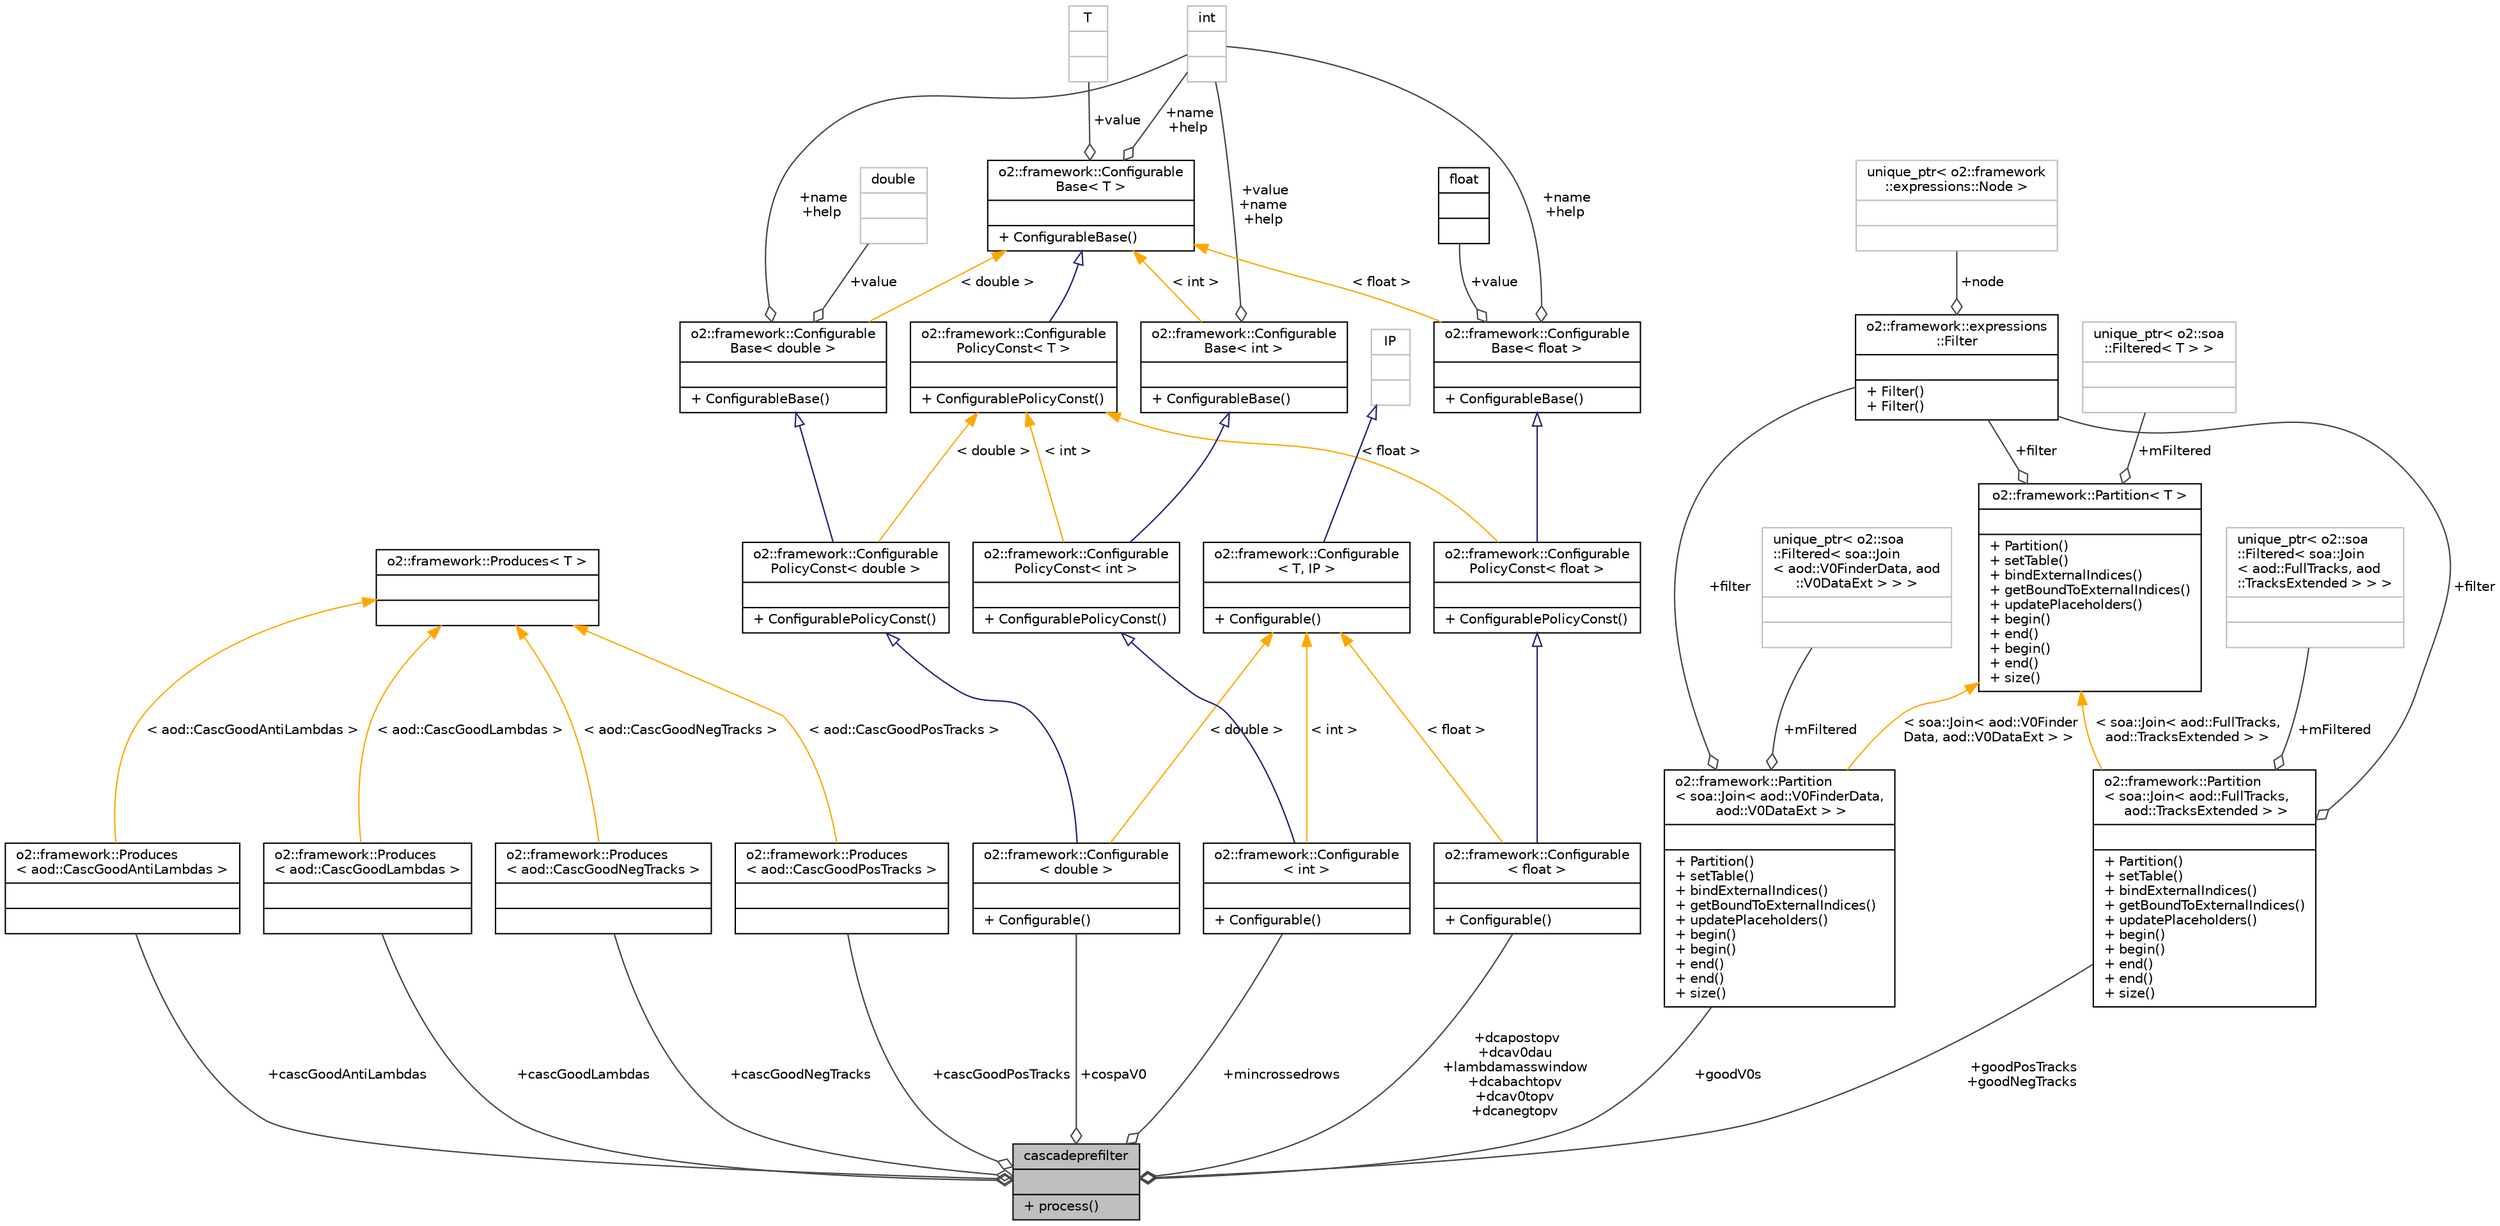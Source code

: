 digraph "cascadeprefilter"
{
 // INTERACTIVE_SVG=YES
  bgcolor="transparent";
  edge [fontname="Helvetica",fontsize="10",labelfontname="Helvetica",labelfontsize="10"];
  node [fontname="Helvetica",fontsize="10",shape=record];
  Node1 [label="{cascadeprefilter\n||+ process()\l}",height=0.2,width=0.4,color="black", fillcolor="grey75", style="filled", fontcolor="black"];
  Node2 -> Node1 [color="grey25",fontsize="10",style="solid",label=" +cascGoodAntiLambdas" ,arrowhead="odiamond",fontname="Helvetica"];
  Node2 [label="{o2::framework::Produces\l\< aod::CascGoodAntiLambdas \>\n||}",height=0.2,width=0.4,color="black",URL="$d6/d86/structo2_1_1framework_1_1Produces.html"];
  Node3 -> Node2 [dir="back",color="orange",fontsize="10",style="solid",label=" \< aod::CascGoodAntiLambdas \>" ,fontname="Helvetica"];
  Node3 [label="{o2::framework::Produces\< T \>\n||}",height=0.2,width=0.4,color="black",URL="$d6/d86/structo2_1_1framework_1_1Produces.html"];
  Node4 -> Node1 [color="grey25",fontsize="10",style="solid",label=" +cospaV0" ,arrowhead="odiamond",fontname="Helvetica"];
  Node4 [label="{o2::framework::Configurable\l\< double \>\n||+ Configurable()\l}",height=0.2,width=0.4,color="black",URL="$d8/d71/structo2_1_1framework_1_1Configurable.html"];
  Node5 -> Node4 [dir="back",color="midnightblue",fontsize="10",style="solid",arrowtail="onormal",fontname="Helvetica"];
  Node5 [label="{o2::framework::Configurable\lPolicyConst\< double \>\n||+ ConfigurablePolicyConst()\l}",height=0.2,width=0.4,color="black",URL="$da/def/structo2_1_1framework_1_1ConfigurablePolicyConst.html"];
  Node6 -> Node5 [dir="back",color="midnightblue",fontsize="10",style="solid",arrowtail="onormal",fontname="Helvetica"];
  Node6 [label="{o2::framework::Configurable\lBase\< double \>\n||+ ConfigurableBase()\l}",height=0.2,width=0.4,color="black",URL="$da/d2f/structo2_1_1framework_1_1ConfigurableBase.html"];
  Node7 -> Node6 [color="grey25",fontsize="10",style="solid",label=" +value" ,arrowhead="odiamond",fontname="Helvetica"];
  Node7 [label="{double\n||}",height=0.2,width=0.4,color="grey75"];
  Node8 -> Node6 [color="grey25",fontsize="10",style="solid",label=" +name\n+help" ,arrowhead="odiamond",fontname="Helvetica"];
  Node8 [label="{int\n||}",height=0.2,width=0.4,color="grey75"];
  Node9 -> Node6 [dir="back",color="orange",fontsize="10",style="solid",label=" \< double \>" ,fontname="Helvetica"];
  Node9 [label="{o2::framework::Configurable\lBase\< T \>\n||+ ConfigurableBase()\l}",height=0.2,width=0.4,color="black",URL="$da/d2f/structo2_1_1framework_1_1ConfigurableBase.html"];
  Node8 -> Node9 [color="grey25",fontsize="10",style="solid",label=" +name\n+help" ,arrowhead="odiamond",fontname="Helvetica"];
  Node10 -> Node9 [color="grey25",fontsize="10",style="solid",label=" +value" ,arrowhead="odiamond",fontname="Helvetica"];
  Node10 [label="{T\n||}",height=0.2,width=0.4,color="grey75"];
  Node11 -> Node5 [dir="back",color="orange",fontsize="10",style="solid",label=" \< double \>" ,fontname="Helvetica"];
  Node11 [label="{o2::framework::Configurable\lPolicyConst\< T \>\n||+ ConfigurablePolicyConst()\l}",height=0.2,width=0.4,color="black",URL="$da/def/structo2_1_1framework_1_1ConfigurablePolicyConst.html"];
  Node9 -> Node11 [dir="back",color="midnightblue",fontsize="10",style="solid",arrowtail="onormal",fontname="Helvetica"];
  Node12 -> Node4 [dir="back",color="orange",fontsize="10",style="solid",label=" \< double \>" ,fontname="Helvetica"];
  Node12 [label="{o2::framework::Configurable\l\< T, IP \>\n||+ Configurable()\l}",height=0.2,width=0.4,color="black",URL="$d8/d71/structo2_1_1framework_1_1Configurable.html"];
  Node13 -> Node12 [dir="back",color="midnightblue",fontsize="10",style="solid",arrowtail="onormal",fontname="Helvetica"];
  Node13 [label="{IP\n||}",height=0.2,width=0.4,color="grey75"];
  Node14 -> Node1 [color="grey25",fontsize="10",style="solid",label=" +mincrossedrows" ,arrowhead="odiamond",fontname="Helvetica"];
  Node14 [label="{o2::framework::Configurable\l\< int \>\n||+ Configurable()\l}",height=0.2,width=0.4,color="black",URL="$d8/d71/structo2_1_1framework_1_1Configurable.html"];
  Node15 -> Node14 [dir="back",color="midnightblue",fontsize="10",style="solid",arrowtail="onormal",fontname="Helvetica"];
  Node15 [label="{o2::framework::Configurable\lPolicyConst\< int \>\n||+ ConfigurablePolicyConst()\l}",height=0.2,width=0.4,color="black",URL="$da/def/structo2_1_1framework_1_1ConfigurablePolicyConst.html"];
  Node16 -> Node15 [dir="back",color="midnightblue",fontsize="10",style="solid",arrowtail="onormal",fontname="Helvetica"];
  Node16 [label="{o2::framework::Configurable\lBase\< int \>\n||+ ConfigurableBase()\l}",height=0.2,width=0.4,color="black",URL="$da/d2f/structo2_1_1framework_1_1ConfigurableBase.html"];
  Node8 -> Node16 [color="grey25",fontsize="10",style="solid",label=" +value\n+name\n+help" ,arrowhead="odiamond",fontname="Helvetica"];
  Node9 -> Node16 [dir="back",color="orange",fontsize="10",style="solid",label=" \< int \>" ,fontname="Helvetica"];
  Node11 -> Node15 [dir="back",color="orange",fontsize="10",style="solid",label=" \< int \>" ,fontname="Helvetica"];
  Node12 -> Node14 [dir="back",color="orange",fontsize="10",style="solid",label=" \< int \>" ,fontname="Helvetica"];
  Node17 -> Node1 [color="grey25",fontsize="10",style="solid",label=" +cascGoodLambdas" ,arrowhead="odiamond",fontname="Helvetica"];
  Node17 [label="{o2::framework::Produces\l\< aod::CascGoodLambdas \>\n||}",height=0.2,width=0.4,color="black",URL="$d6/d86/structo2_1_1framework_1_1Produces.html"];
  Node3 -> Node17 [dir="back",color="orange",fontsize="10",style="solid",label=" \< aod::CascGoodLambdas \>" ,fontname="Helvetica"];
  Node18 -> Node1 [color="grey25",fontsize="10",style="solid",label=" +cascGoodNegTracks" ,arrowhead="odiamond",fontname="Helvetica"];
  Node18 [label="{o2::framework::Produces\l\< aod::CascGoodNegTracks \>\n||}",height=0.2,width=0.4,color="black",URL="$d6/d86/structo2_1_1framework_1_1Produces.html"];
  Node3 -> Node18 [dir="back",color="orange",fontsize="10",style="solid",label=" \< aod::CascGoodNegTracks \>" ,fontname="Helvetica"];
  Node19 -> Node1 [color="grey25",fontsize="10",style="solid",label=" +cascGoodPosTracks" ,arrowhead="odiamond",fontname="Helvetica"];
  Node19 [label="{o2::framework::Produces\l\< aod::CascGoodPosTracks \>\n||}",height=0.2,width=0.4,color="black",URL="$d6/d86/structo2_1_1framework_1_1Produces.html"];
  Node3 -> Node19 [dir="back",color="orange",fontsize="10",style="solid",label=" \< aod::CascGoodPosTracks \>" ,fontname="Helvetica"];
  Node20 -> Node1 [color="grey25",fontsize="10",style="solid",label=" +goodPosTracks\n+goodNegTracks" ,arrowhead="odiamond",fontname="Helvetica"];
  Node20 [label="{o2::framework::Partition\l\< soa::Join\< aod::FullTracks,\l aod::TracksExtended \> \>\n||+ Partition()\l+ setTable()\l+ bindExternalIndices()\l+ getBoundToExternalIndices()\l+ updatePlaceholders()\l+ begin()\l+ begin()\l+ end()\l+ end()\l+ size()\l}",height=0.2,width=0.4,color="black",URL="$d1/dbf/structo2_1_1framework_1_1Partition.html"];
  Node21 -> Node20 [color="grey25",fontsize="10",style="solid",label=" +mFiltered" ,arrowhead="odiamond",fontname="Helvetica"];
  Node21 [label="{unique_ptr\< o2::soa\l::Filtered\< soa::Join\l\< aod::FullTracks, aod\l::TracksExtended \> \> \>\n||}",height=0.2,width=0.4,color="grey75"];
  Node22 -> Node20 [color="grey25",fontsize="10",style="solid",label=" +filter" ,arrowhead="odiamond",fontname="Helvetica"];
  Node22 [label="{o2::framework::expressions\l::Filter\n||+ Filter()\l+ Filter()\l}",height=0.2,width=0.4,color="black",URL="$d1/d9a/structo2_1_1framework_1_1expressions_1_1Filter.html",tooltip="A struct, containing the root of the expression tree. "];
  Node23 -> Node22 [color="grey25",fontsize="10",style="solid",label=" +node" ,arrowhead="odiamond",fontname="Helvetica"];
  Node23 [label="{unique_ptr\< o2::framework\l::expressions::Node \>\n||}",height=0.2,width=0.4,color="grey75"];
  Node24 -> Node20 [dir="back",color="orange",fontsize="10",style="solid",label=" \< soa::Join\< aod::FullTracks,\l aod::TracksExtended \> \>" ,fontname="Helvetica"];
  Node24 [label="{o2::framework::Partition\< T \>\n||+ Partition()\l+ setTable()\l+ bindExternalIndices()\l+ getBoundToExternalIndices()\l+ updatePlaceholders()\l+ begin()\l+ end()\l+ begin()\l+ end()\l+ size()\l}",height=0.2,width=0.4,color="black",URL="$d1/dbf/structo2_1_1framework_1_1Partition.html"];
  Node25 -> Node24 [color="grey25",fontsize="10",style="solid",label=" +mFiltered" ,arrowhead="odiamond",fontname="Helvetica"];
  Node25 [label="{unique_ptr\< o2::soa\l::Filtered\< T \> \>\n||}",height=0.2,width=0.4,color="grey75"];
  Node22 -> Node24 [color="grey25",fontsize="10",style="solid",label=" +filter" ,arrowhead="odiamond",fontname="Helvetica"];
  Node26 -> Node1 [color="grey25",fontsize="10",style="solid",label=" +dcapostopv\n+dcav0dau\n+lambdamasswindow\n+dcabachtopv\n+dcav0topv\n+dcanegtopv" ,arrowhead="odiamond",fontname="Helvetica"];
  Node26 [label="{o2::framework::Configurable\l\< float \>\n||+ Configurable()\l}",height=0.2,width=0.4,color="black",URL="$d8/d71/structo2_1_1framework_1_1Configurable.html"];
  Node27 -> Node26 [dir="back",color="midnightblue",fontsize="10",style="solid",arrowtail="onormal",fontname="Helvetica"];
  Node27 [label="{o2::framework::Configurable\lPolicyConst\< float \>\n||+ ConfigurablePolicyConst()\l}",height=0.2,width=0.4,color="black",URL="$da/def/structo2_1_1framework_1_1ConfigurablePolicyConst.html"];
  Node28 -> Node27 [dir="back",color="midnightblue",fontsize="10",style="solid",arrowtail="onormal",fontname="Helvetica"];
  Node28 [label="{o2::framework::Configurable\lBase\< float \>\n||+ ConfigurableBase()\l}",height=0.2,width=0.4,color="black",URL="$da/d2f/structo2_1_1framework_1_1ConfigurableBase.html"];
  Node29 -> Node28 [color="grey25",fontsize="10",style="solid",label=" +value" ,arrowhead="odiamond",fontname="Helvetica"];
  Node29 [label="{float\n||}",height=0.2,width=0.4,color="black",URL="$d4/dc3/classfloat.html"];
  Node8 -> Node28 [color="grey25",fontsize="10",style="solid",label=" +name\n+help" ,arrowhead="odiamond",fontname="Helvetica"];
  Node9 -> Node28 [dir="back",color="orange",fontsize="10",style="solid",label=" \< float \>" ,fontname="Helvetica"];
  Node11 -> Node27 [dir="back",color="orange",fontsize="10",style="solid",label=" \< float \>" ,fontname="Helvetica"];
  Node12 -> Node26 [dir="back",color="orange",fontsize="10",style="solid",label=" \< float \>" ,fontname="Helvetica"];
  Node30 -> Node1 [color="grey25",fontsize="10",style="solid",label=" +goodV0s" ,arrowhead="odiamond",fontname="Helvetica"];
  Node30 [label="{o2::framework::Partition\l\< soa::Join\< aod::V0FinderData,\l aod::V0DataExt \> \>\n||+ Partition()\l+ setTable()\l+ bindExternalIndices()\l+ getBoundToExternalIndices()\l+ updatePlaceholders()\l+ begin()\l+ begin()\l+ end()\l+ end()\l+ size()\l}",height=0.2,width=0.4,color="black",URL="$d1/dbf/structo2_1_1framework_1_1Partition.html"];
  Node31 -> Node30 [color="grey25",fontsize="10",style="solid",label=" +mFiltered" ,arrowhead="odiamond",fontname="Helvetica"];
  Node31 [label="{unique_ptr\< o2::soa\l::Filtered\< soa::Join\l\< aod::V0FinderData, aod\l::V0DataExt \> \> \>\n||}",height=0.2,width=0.4,color="grey75"];
  Node22 -> Node30 [color="grey25",fontsize="10",style="solid",label=" +filter" ,arrowhead="odiamond",fontname="Helvetica"];
  Node24 -> Node30 [dir="back",color="orange",fontsize="10",style="solid",label=" \< soa::Join\< aod::V0Finder\lData, aod::V0DataExt \> \>" ,fontname="Helvetica"];
}

